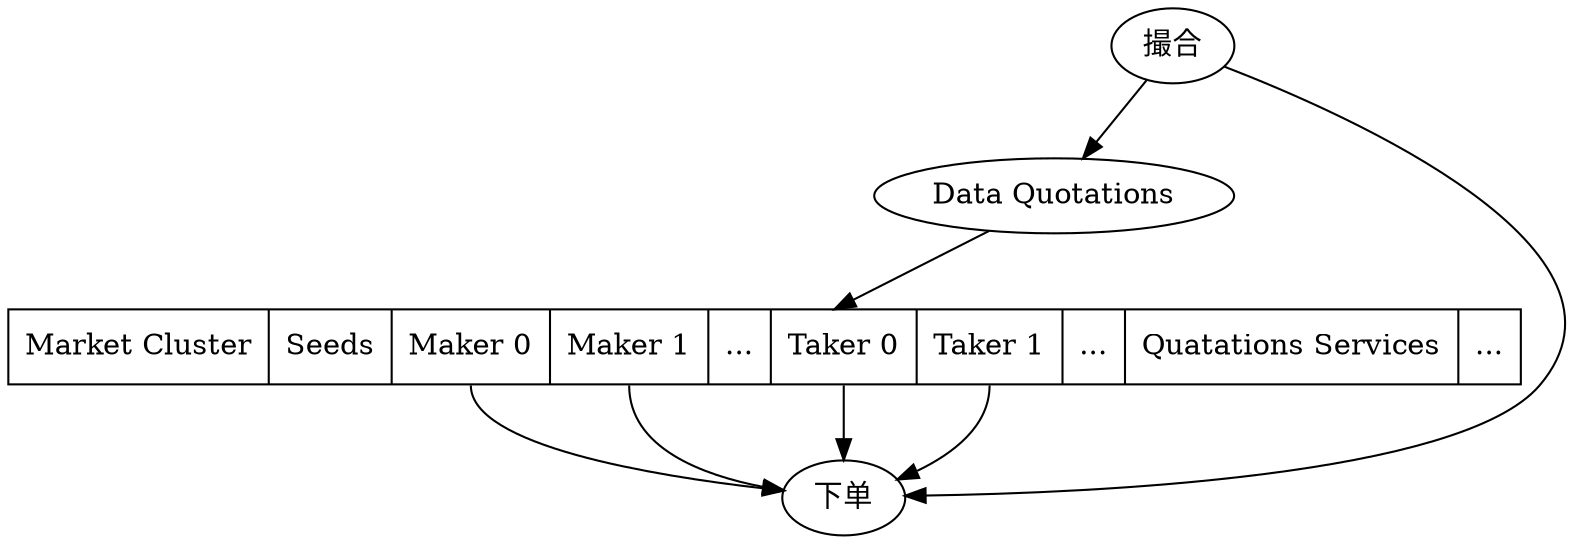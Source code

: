 digraph G {
	"Data Quotations"
	撮合
	node0 [
	      label = "Market Cluster|<f0>Seeds|<f1>Maker 0|<f2>Maker 1|...|<f3>Taker 0|<f4>Taker 1| ... |Quatations Services|..."
	      shape = "record"
	      ];
	
	撮合 -> "Data Quotations" -> node0
	node0:f1 -> 下单
	node0:f2 -> 下单
	node0:f3 -> 下单
	node0:f4 -> 下单
	撮合 -> 下单
}
